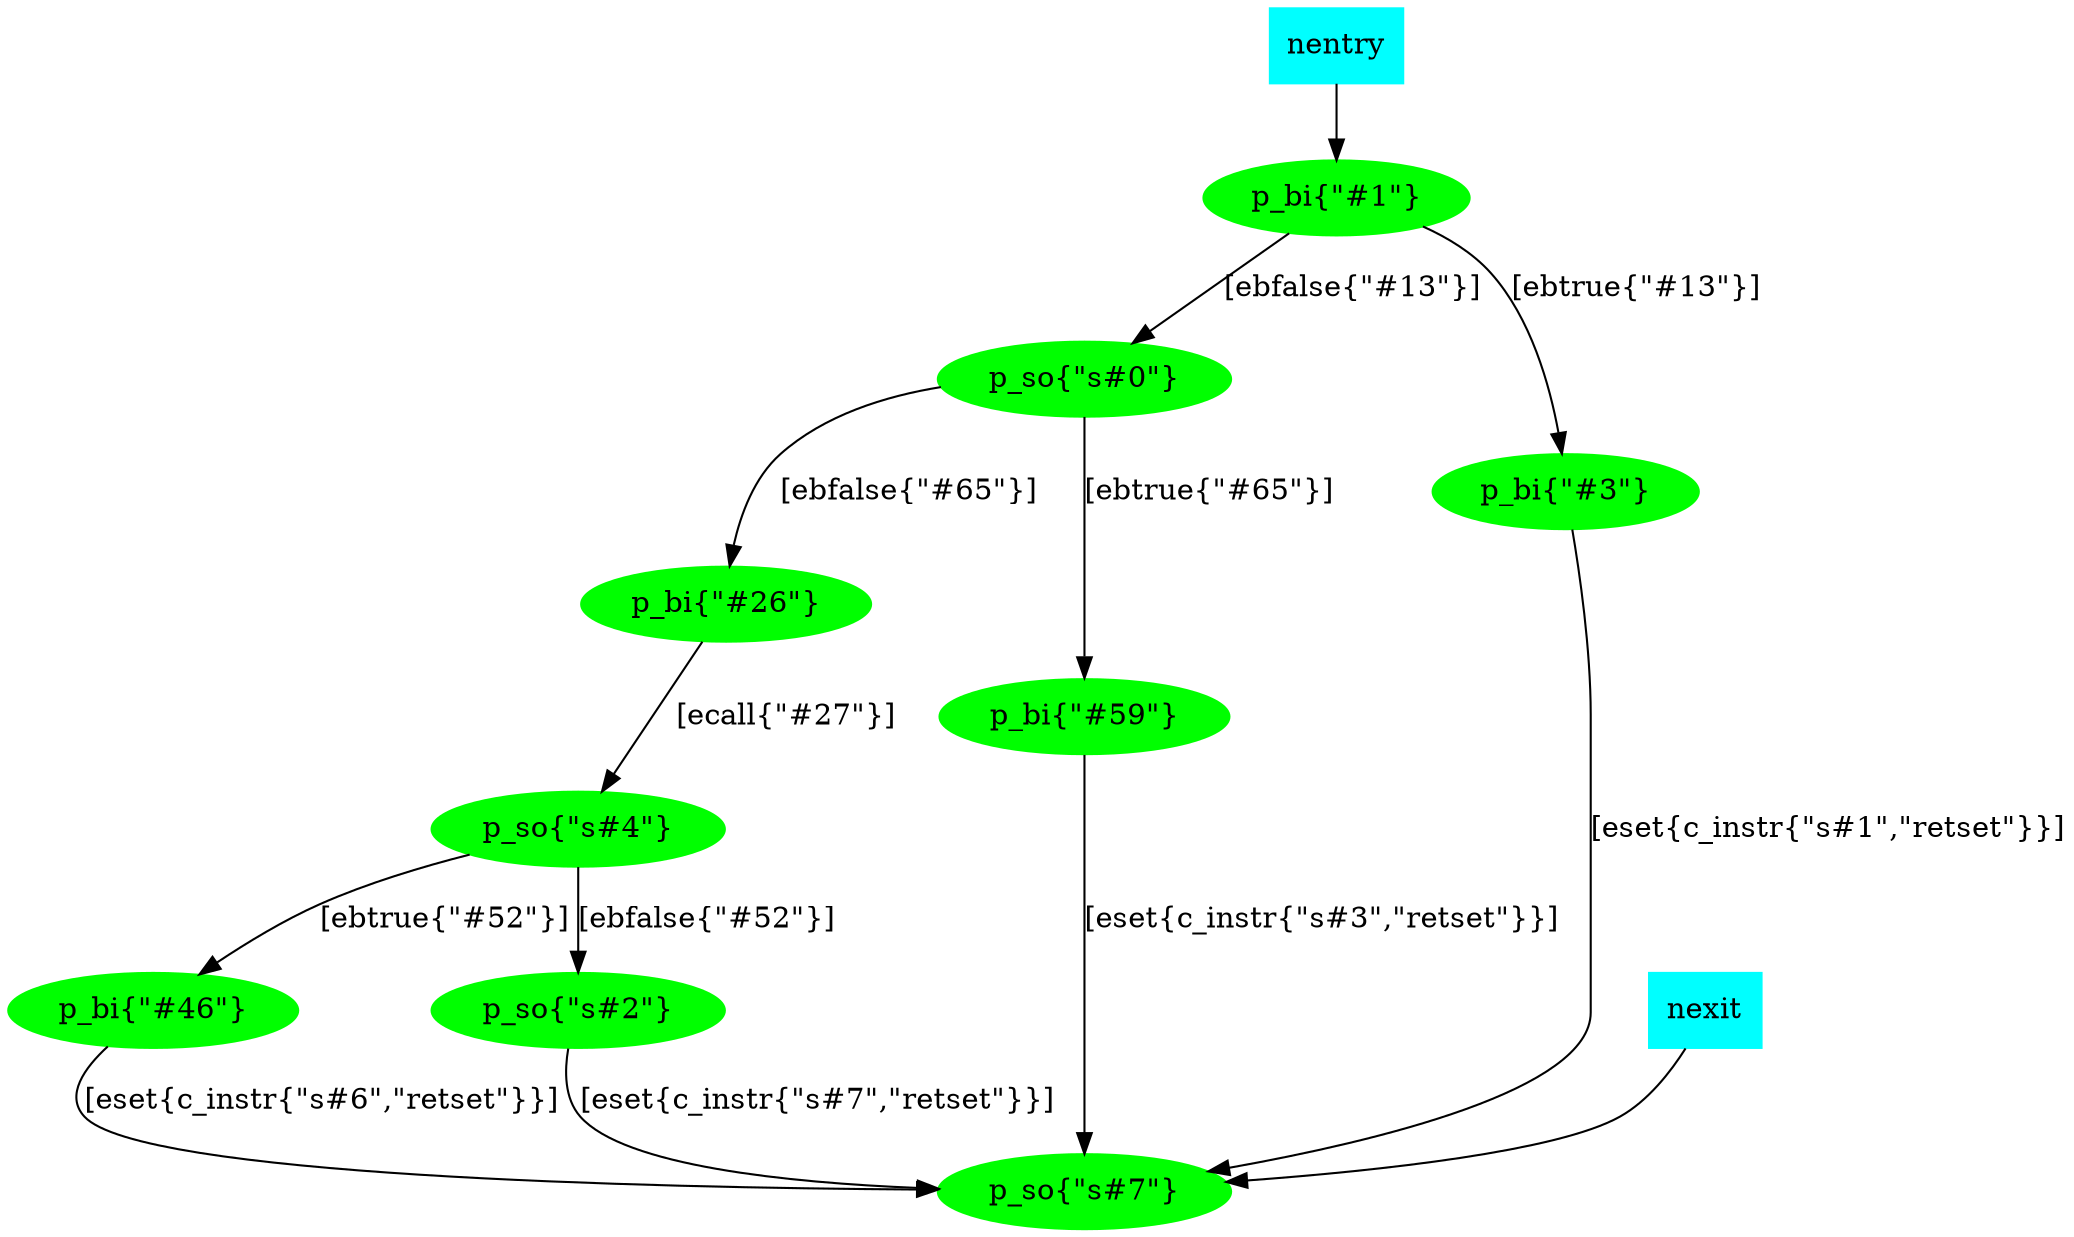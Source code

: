 digraph "_smedia_sshrinivaasanka_s0fc4d8a2-1c74-42b8-8099-9ef78d8c8ea2_shome_skashrinivaasan_slinux-4.1.5_sinclude_slinux_sskbuff.h:__skb_header_pointer_cfg" {
  node [color="green",style="filled"];
  "dg_memory_node{p_bi{\"#46\"}}" [label="p_bi{\"#46\"}"];
  "dg_memory_node{p_bi{\"#26\"}}" [label="p_bi{\"#26\"}"];
  "dg_lab_node{p_bi{\"#1\"},nentry}" [shape="box",color="cyan",label="nentry"];
  "dg_memory_node{p_bi{\"#59\"}}" [label="p_bi{\"#59\"}"];
  "dg_memory_node{p_so{\"s#7\"}}" [label="p_so{\"s#7\"}"];
  "dg_memory_node{p_so{\"s#2\"}}" [label="p_so{\"s#2\"}"];
  "dg_memory_node{p_so{\"s#4\"}}" [label="p_so{\"s#4\"}"];
  "dg_memory_node{p_so{\"s#0\"}}" [label="p_so{\"s#0\"}"];
  "dg_lab_node{p_so{\"s#7\"},nexit}" [shape="box",color="cyan",label="nexit"];
  "dg_memory_node{p_bi{\"#1\"}}" [label="p_bi{\"#1\"}"];
  "dg_memory_node{p_bi{\"#3\"}}" [label="p_bi{\"#3\"}"];
  "dg_lab_node{p_bi{\"#1\"},nentry}" -> "dg_memory_node{p_bi{\"#1\"}}";
  "dg_lab_node{p_so{\"s#7\"},nexit}" -> "dg_memory_node{p_so{\"s#7\"}}";
  "dg_memory_node{p_bi{\"#1\"}}" -> "dg_memory_node{p_bi{\"#3\"}}" [label="[ebtrue{\"#13\"}]"];
  "dg_memory_node{p_bi{\"#1\"}}" -> "dg_memory_node{p_so{\"s#0\"}}" [label="[ebfalse{\"#13\"}]"];
  "dg_memory_node{p_bi{\"#26\"}}" -> "dg_memory_node{p_so{\"s#4\"}}" [label="[ecall{\"#27\"}]"];
  "dg_memory_node{p_bi{\"#3\"}}" -> "dg_memory_node{p_so{\"s#7\"}}" [label="[eset{c_instr{\"s#1\",\"retset\"}}]"];
  "dg_memory_node{p_bi{\"#46\"}}" -> "dg_memory_node{p_so{\"s#7\"}}" [label="[eset{c_instr{\"s#6\",\"retset\"}}]"];
  "dg_memory_node{p_bi{\"#59\"}}" -> "dg_memory_node{p_so{\"s#7\"}}" [label="[eset{c_instr{\"s#3\",\"retset\"}}]"];
  "dg_memory_node{p_so{\"s#0\"}}" -> "dg_memory_node{p_bi{\"#26\"}}" [label="[ebfalse{\"#65\"}]"];
  "dg_memory_node{p_so{\"s#0\"}}" -> "dg_memory_node{p_bi{\"#59\"}}" [label="[ebtrue{\"#65\"}]"];
  "dg_memory_node{p_so{\"s#2\"}}" -> "dg_memory_node{p_so{\"s#7\"}}" [label="[eset{c_instr{\"s#7\",\"retset\"}}]"];
  "dg_memory_node{p_so{\"s#4\"}}" -> "dg_memory_node{p_bi{\"#46\"}}" [label="[ebtrue{\"#52\"}]"];
  "dg_memory_node{p_so{\"s#4\"}}" -> "dg_memory_node{p_so{\"s#2\"}}" [label="[ebfalse{\"#52\"}]"];
}
